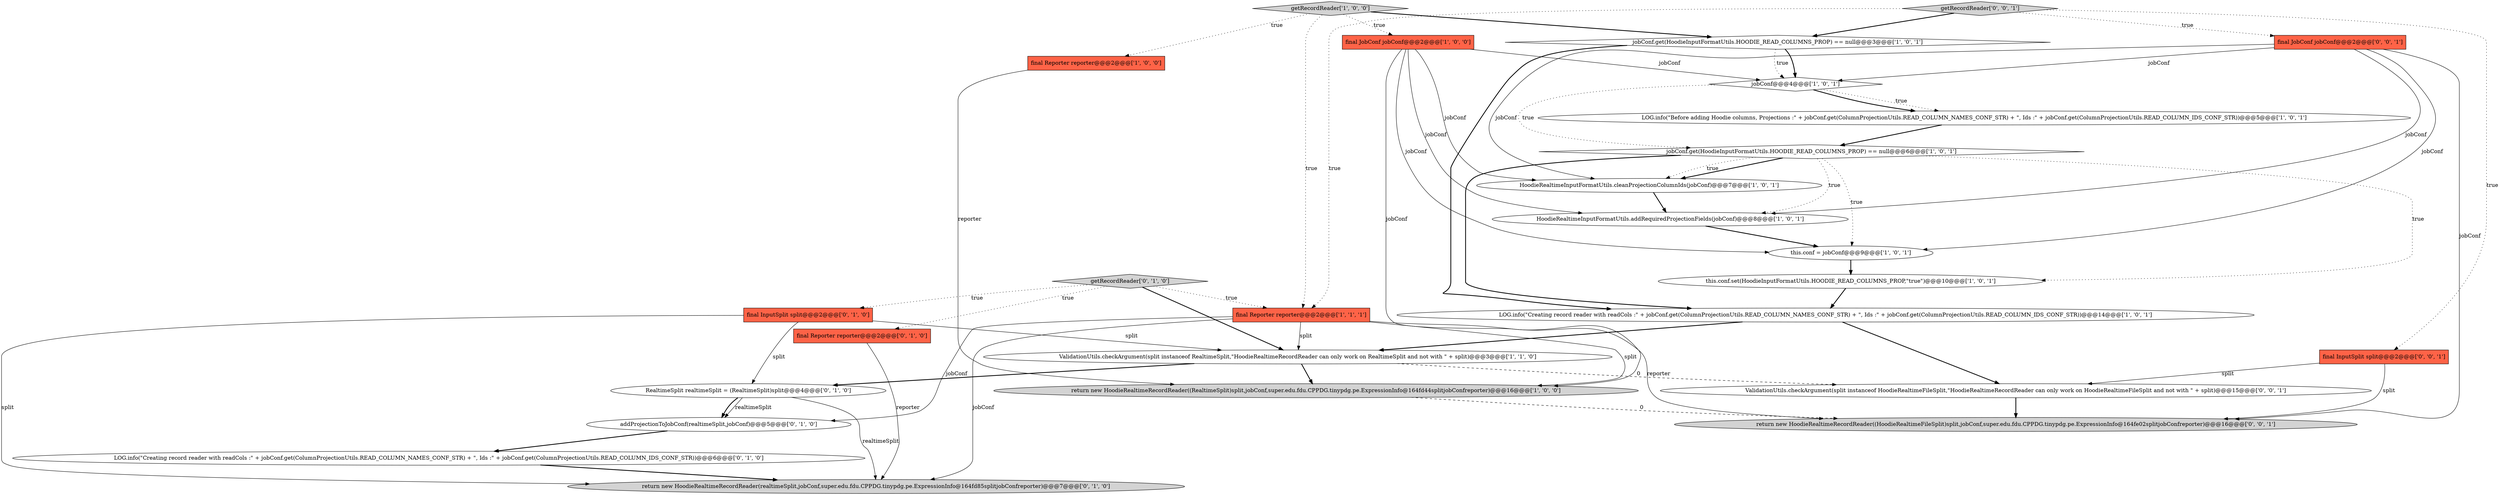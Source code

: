 digraph {
15 [style = filled, label = "addProjectionToJobConf(realtimeSplit,jobConf)@@@5@@@['0', '1', '0']", fillcolor = white, shape = ellipse image = "AAA1AAABBB2BBB"];
17 [style = filled, label = "final Reporter reporter@@@2@@@['0', '1', '0']", fillcolor = tomato, shape = box image = "AAA0AAABBB2BBB"];
23 [style = filled, label = "ValidationUtils.checkArgument(split instanceof HoodieRealtimeFileSplit,\"HoodieRealtimeRecordReader can only work on HoodieRealtimeFileSplit and not with \" + split)@@@15@@@['0', '0', '1']", fillcolor = white, shape = ellipse image = "AAA0AAABBB3BBB"];
24 [style = filled, label = "return new HoodieRealtimeRecordReader((HoodieRealtimeFileSplit)split,jobConf,super.edu.fdu.CPPDG.tinypdg.pe.ExpressionInfo@164fe02splitjobConfreporter)@@@16@@@['0', '0', '1']", fillcolor = lightgray, shape = ellipse image = "AAA0AAABBB3BBB"];
3 [style = filled, label = "return new HoodieRealtimeRecordReader((RealtimeSplit)split,jobConf,super.edu.fdu.CPPDG.tinypdg.pe.ExpressionInfo@164fd44splitjobConfreporter)@@@16@@@['1', '0', '0']", fillcolor = lightgray, shape = ellipse image = "AAA0AAABBB1BBB"];
21 [style = filled, label = "final InputSplit split@@@2@@@['0', '1', '0']", fillcolor = tomato, shape = box image = "AAA0AAABBB2BBB"];
26 [style = filled, label = "getRecordReader['0', '0', '1']", fillcolor = lightgray, shape = diamond image = "AAA0AAABBB3BBB"];
12 [style = filled, label = "jobConf.get(HoodieInputFormatUtils.HOODIE_READ_COLUMNS_PROP) == null@@@6@@@['1', '0', '1']", fillcolor = white, shape = diamond image = "AAA0AAABBB1BBB"];
0 [style = filled, label = "jobConf@@@4@@@['1', '0', '1']", fillcolor = white, shape = diamond image = "AAA0AAABBB1BBB"];
14 [style = filled, label = "HoodieRealtimeInputFormatUtils.cleanProjectionColumnIds(jobConf)@@@7@@@['1', '0', '1']", fillcolor = white, shape = ellipse image = "AAA0AAABBB1BBB"];
19 [style = filled, label = "getRecordReader['0', '1', '0']", fillcolor = lightgray, shape = diamond image = "AAA0AAABBB2BBB"];
2 [style = filled, label = "final JobConf jobConf@@@2@@@['1', '0', '0']", fillcolor = tomato, shape = box image = "AAA0AAABBB1BBB"];
22 [style = filled, label = "final InputSplit split@@@2@@@['0', '0', '1']", fillcolor = tomato, shape = box image = "AAA0AAABBB3BBB"];
13 [style = filled, label = "getRecordReader['1', '0', '0']", fillcolor = lightgray, shape = diamond image = "AAA0AAABBB1BBB"];
11 [style = filled, label = "ValidationUtils.checkArgument(split instanceof RealtimeSplit,\"HoodieRealtimeRecordReader can only work on RealtimeSplit and not with \" + split)@@@3@@@['1', '1', '0']", fillcolor = white, shape = ellipse image = "AAA0AAABBB1BBB"];
6 [style = filled, label = "jobConf.get(HoodieInputFormatUtils.HOODIE_READ_COLUMNS_PROP) == null@@@3@@@['1', '0', '1']", fillcolor = white, shape = diamond image = "AAA0AAABBB1BBB"];
18 [style = filled, label = "LOG.info(\"Creating record reader with readCols :\" + jobConf.get(ColumnProjectionUtils.READ_COLUMN_NAMES_CONF_STR) + \", Ids :\" + jobConf.get(ColumnProjectionUtils.READ_COLUMN_IDS_CONF_STR))@@@6@@@['0', '1', '0']", fillcolor = white, shape = ellipse image = "AAA1AAABBB2BBB"];
16 [style = filled, label = "return new HoodieRealtimeRecordReader(realtimeSplit,jobConf,super.edu.fdu.CPPDG.tinypdg.pe.ExpressionInfo@164fd85splitjobConfreporter)@@@7@@@['0', '1', '0']", fillcolor = lightgray, shape = ellipse image = "AAA1AAABBB2BBB"];
9 [style = filled, label = "final Reporter reporter@@@2@@@['1', '1', '1']", fillcolor = tomato, shape = box image = "AAA0AAABBB1BBB"];
20 [style = filled, label = "RealtimeSplit realtimeSplit = (RealtimeSplit)split@@@4@@@['0', '1', '0']", fillcolor = white, shape = ellipse image = "AAA0AAABBB2BBB"];
10 [style = filled, label = "HoodieRealtimeInputFormatUtils.addRequiredProjectionFields(jobConf)@@@8@@@['1', '0', '1']", fillcolor = white, shape = ellipse image = "AAA0AAABBB1BBB"];
8 [style = filled, label = "LOG.info(\"Creating record reader with readCols :\" + jobConf.get(ColumnProjectionUtils.READ_COLUMN_NAMES_CONF_STR) + \", Ids :\" + jobConf.get(ColumnProjectionUtils.READ_COLUMN_IDS_CONF_STR))@@@14@@@['1', '0', '1']", fillcolor = white, shape = ellipse image = "AAA0AAABBB1BBB"];
4 [style = filled, label = "this.conf.set(HoodieInputFormatUtils.HOODIE_READ_COLUMNS_PROP,\"true\")@@@10@@@['1', '0', '1']", fillcolor = white, shape = ellipse image = "AAA0AAABBB1BBB"];
1 [style = filled, label = "this.conf = jobConf@@@9@@@['1', '0', '1']", fillcolor = white, shape = ellipse image = "AAA0AAABBB1BBB"];
7 [style = filled, label = "LOG.info(\"Before adding Hoodie columns, Projections :\" + jobConf.get(ColumnProjectionUtils.READ_COLUMN_NAMES_CONF_STR) + \", Ids :\" + jobConf.get(ColumnProjectionUtils.READ_COLUMN_IDS_CONF_STR))@@@5@@@['1', '0', '1']", fillcolor = white, shape = ellipse image = "AAA0AAABBB1BBB"];
25 [style = filled, label = "final JobConf jobConf@@@2@@@['0', '0', '1']", fillcolor = tomato, shape = box image = "AAA0AAABBB3BBB"];
5 [style = filled, label = "final Reporter reporter@@@2@@@['1', '0', '0']", fillcolor = tomato, shape = box image = "AAA0AAABBB1BBB"];
2->1 [style = solid, label="jobConf"];
5->3 [style = solid, label="reporter"];
12->10 [style = dotted, label="true"];
19->21 [style = dotted, label="true"];
11->3 [style = bold, label=""];
2->0 [style = solid, label="jobConf"];
26->9 [style = dotted, label="true"];
26->6 [style = bold, label=""];
9->3 [style = solid, label="split"];
2->10 [style = solid, label="jobConf"];
11->20 [style = bold, label=""];
9->16 [style = solid, label="jobConf"];
17->16 [style = solid, label="reporter"];
22->24 [style = solid, label="split"];
15->18 [style = bold, label=""];
23->24 [style = bold, label=""];
26->25 [style = dotted, label="true"];
0->7 [style = bold, label=""];
12->14 [style = bold, label=""];
9->15 [style = solid, label="jobConf"];
0->7 [style = dotted, label="true"];
9->24 [style = solid, label="reporter"];
21->11 [style = solid, label="split"];
20->15 [style = solid, label="realtimeSplit"];
6->0 [style = bold, label=""];
13->6 [style = bold, label=""];
20->15 [style = bold, label=""];
8->23 [style = bold, label=""];
3->24 [style = dashed, label="0"];
0->12 [style = dotted, label="true"];
4->8 [style = bold, label=""];
19->9 [style = dotted, label="true"];
13->9 [style = dotted, label="true"];
6->8 [style = bold, label=""];
11->23 [style = dashed, label="0"];
25->10 [style = solid, label="jobConf"];
6->0 [style = dotted, label="true"];
21->20 [style = solid, label="split"];
21->16 [style = solid, label="split"];
25->1 [style = solid, label="jobConf"];
10->1 [style = bold, label=""];
8->11 [style = bold, label=""];
13->2 [style = dotted, label="true"];
12->4 [style = dotted, label="true"];
7->12 [style = bold, label=""];
19->11 [style = bold, label=""];
2->3 [style = solid, label="jobConf"];
18->16 [style = bold, label=""];
12->14 [style = dotted, label="true"];
20->16 [style = solid, label="realtimeSplit"];
1->4 [style = bold, label=""];
22->23 [style = solid, label="split"];
25->0 [style = solid, label="jobConf"];
9->11 [style = solid, label="split"];
2->14 [style = solid, label="jobConf"];
19->17 [style = dotted, label="true"];
13->5 [style = dotted, label="true"];
25->24 [style = solid, label="jobConf"];
25->14 [style = solid, label="jobConf"];
12->1 [style = dotted, label="true"];
14->10 [style = bold, label=""];
26->22 [style = dotted, label="true"];
12->8 [style = bold, label=""];
}
